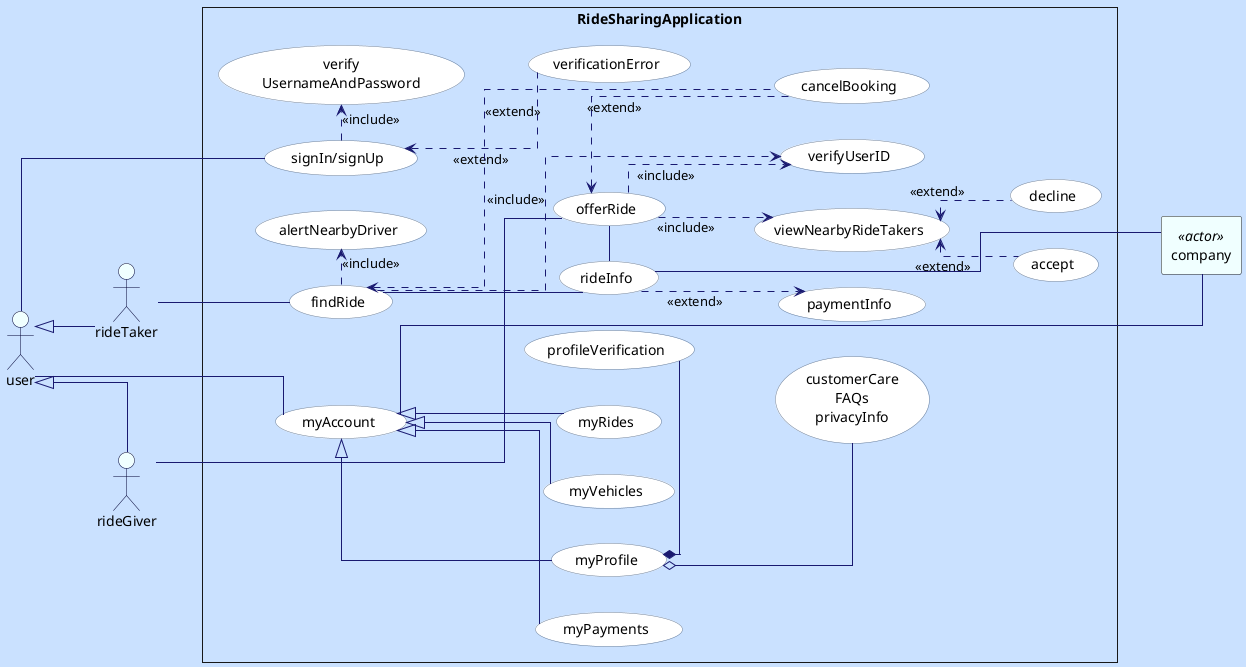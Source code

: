 @startuml useCase

left to right direction
skinparam PackageStyle rectangle
skinparam Linetype ortho
skinparam BackgroundColor #CAE1FF

skinparam usecase {

    BackgroundColor white
    BorderColor  #687C97

    ArrowColor #191970

}

skinparam ActorBackgroundColor #f0ffff
skinparam ActorBorderColor #000033

skinparam RectangleBackgroundColor<<actor>> #f0ffff
skinparam style strictuml

actor rideTaker
actor rideGiver
actor user
rectangle company <<actor>>

user <|-- rideTaker
user <|-- rideGiver

rectangle RideSharingApplication{
    user -- (signIn/signUp)
    user --- (myAccount)

    rideTaker -- (findRide)

    rideGiver -- (offerRide)

    (signIn/signUp) .> (verify\nUsernameAndPassword) : <<include>>
    (signIn/signUp) <.. (verificationError) : <<extend>>

    (myAccount) <|-- (myProfile)
    (myAccount) <|-- (myRides)
    (myAccount) <|-- (myPayments)
    (myAccount) <|-- (myVehicles)
    
    (myProfile) *- (profileVerification)
    (myProfile) o-- (customerCare\nFAQs\nprivacyInfo)

    (findRide) .> (alertNearbyDriver) : <<include>>
    (findRide) .> (verifyUserID) : <<include>>
    (findRide) <. (cancelBooking) : <<extend>>
    (findRide) -- (rideInfo)

    (rideInfo) ..> (paymentInfo) : <<extend>>
    (rideInfo) - (offerRide)

    (offerRide) ..> (verifyUserID) : <<include>>
    (offerRide) <.. (cancelBooking) : <<extend>>
    (offerRide) ..> (viewNearbyRideTakers) : <<include>>
    
    (viewNearbyRideTakers) <.. (accept) : <<extend>>
    (viewNearbyRideTakers) <.. (decline) : <<extend>>

    (myAccount) ----- company
    (rideInfo) -- company
}

@enduml